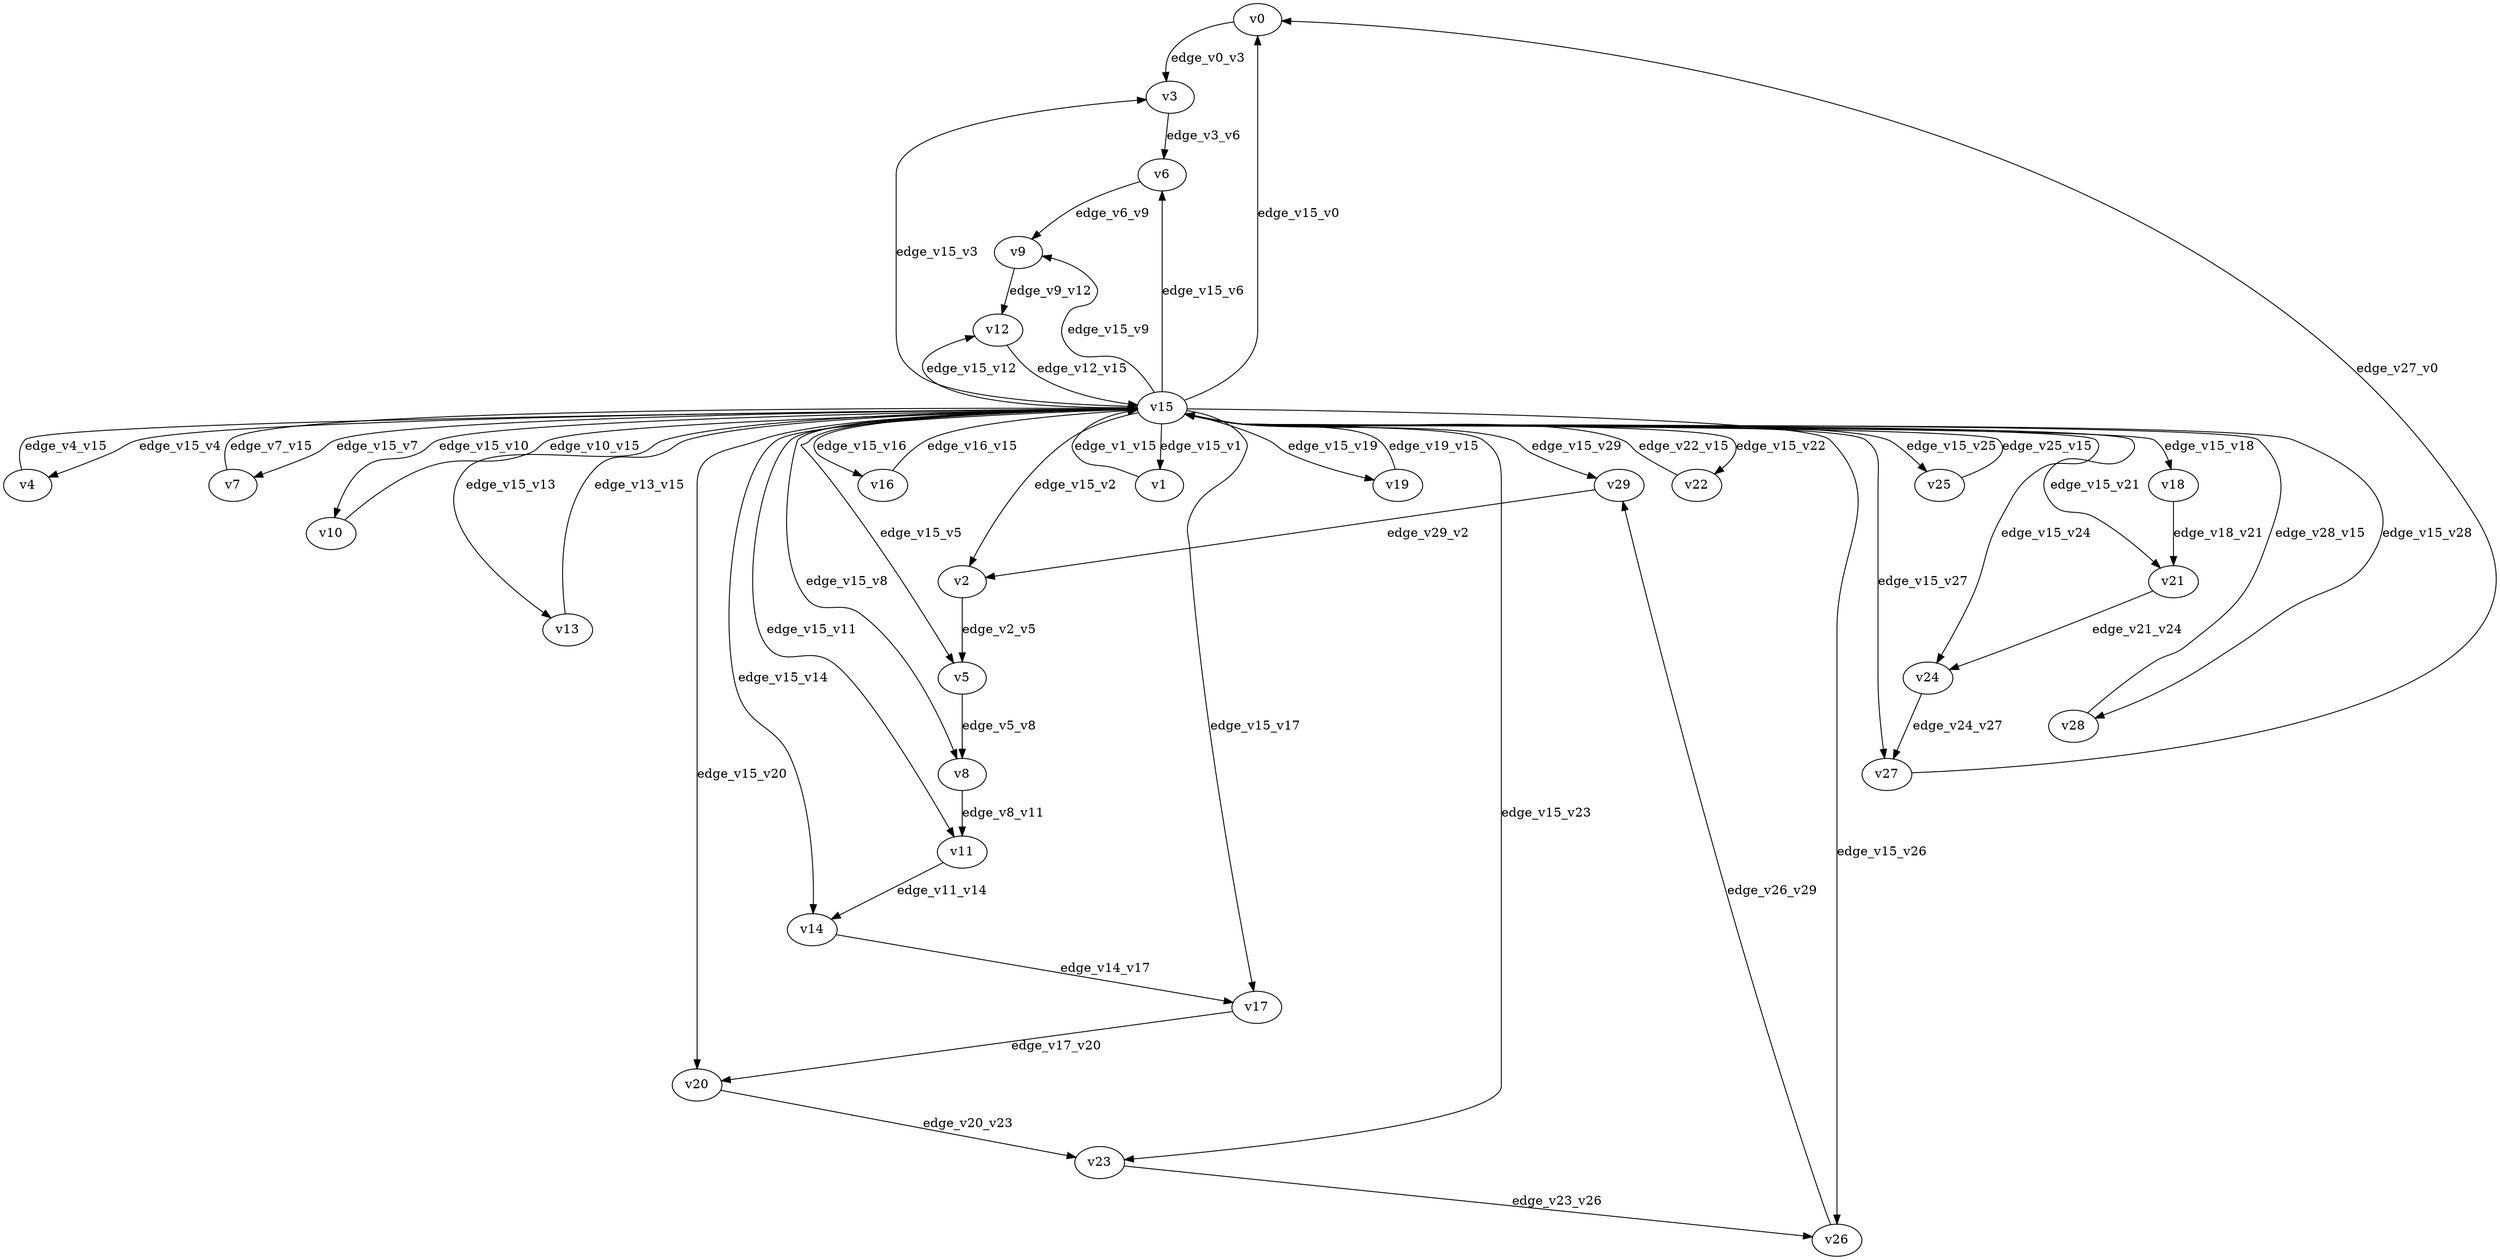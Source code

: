 digraph test032 {
    // Discounted game test case
    // Vertex properties: name [player=X]
    // Edge properties: [weight=Y, discount=Z]

    v0 [name="v0", player=0];
    v1 [name="v1", player=1];
    v2 [name="v2", player=0];
    v3 [name="v3", player=1];
    v4 [name="v4", player=0];
    v5 [name="v5", player=1];
    v6 [name="v6", player=0];
    v7 [name="v7", player=1];
    v8 [name="v8", player=0];
    v9 [name="v9", player=1];
    v10 [name="v10", player=0];
    v11 [name="v11", player=1];
    v12 [name="v12", player=0];
    v13 [name="v13", player=1];
    v14 [name="v14", player=0];
    v15 [name="v15", player=0];
    v16 [name="v16", player=0];
    v17 [name="v17", player=1];
    v18 [name="v18", player=0];
    v19 [name="v19", player=1];
    v20 [name="v20", player=0];
    v21 [name="v21", player=1];
    v22 [name="v22", player=0];
    v23 [name="v23", player=1];
    v24 [name="v24", player=0];
    v25 [name="v25", player=1];
    v26 [name="v26", player=0];
    v27 [name="v27", player=1];
    v28 [name="v28", player=0];
    v29 [name="v29", player=1];

    v15 -> v0 [label="edge_v15_v0", weight=6.29, discount=0.893];
    v15 -> v1 [label="edge_v15_v1", weight=6.19, discount=0.893];
    v1 -> v15 [label="edge_v1_v15", weight=6.51, discount=0.893];
    v15 -> v2 [label="edge_v15_v2", weight=-0.20, discount=0.893];
    v15 -> v3 [label="edge_v15_v3", weight=2.36, discount=0.893];
    v15 -> v4 [label="edge_v15_v4", weight=5.67, discount=0.893];
    v4 -> v15 [label="edge_v4_v15", weight=6.29, discount=0.893];
    v15 -> v5 [label="edge_v15_v5", weight=0.44, discount=0.893];
    v15 -> v6 [label="edge_v15_v6", weight=5.89, discount=0.893];
    v15 -> v7 [label="edge_v15_v7", weight=4.80, discount=0.893];
    v7 -> v15 [label="edge_v7_v15", weight=7.02, discount=0.893];
    v15 -> v8 [label="edge_v15_v8", weight=-0.14, discount=0.893];
    v15 -> v9 [label="edge_v15_v9", weight=-2.20, discount=0.893];
    v15 -> v10 [label="edge_v15_v10", weight=0.00, discount=0.893];
    v10 -> v15 [label="edge_v10_v15", weight=-0.13, discount=0.893];
    v15 -> v11 [label="edge_v15_v11", weight=1.78, discount=0.893];
    v15 -> v12 [label="edge_v15_v12", weight=5.77, discount=0.893];
    v15 -> v13 [label="edge_v15_v13", weight=-2.59, discount=0.893];
    v13 -> v15 [label="edge_v13_v15", weight=-1.77, discount=0.893];
    v15 -> v14 [label="edge_v15_v14", weight=6.99, discount=0.893];
    v15 -> v16 [label="edge_v15_v16", weight=1.49, discount=0.893];
    v16 -> v15 [label="edge_v16_v15", weight=-0.31, discount=0.893];
    v15 -> v17 [label="edge_v15_v17", weight=-3.13, discount=0.893];
    v15 -> v18 [label="edge_v15_v18", weight=5.49, discount=0.893];
    v15 -> v19 [label="edge_v15_v19", weight=7.31, discount=0.893];
    v19 -> v15 [label="edge_v19_v15", weight=8.34, discount=0.893];
    v15 -> v20 [label="edge_v15_v20", weight=8.52, discount=0.893];
    v15 -> v21 [label="edge_v15_v21", weight=-2.63, discount=0.893];
    v15 -> v22 [label="edge_v15_v22", weight=1.16, discount=0.893];
    v22 -> v15 [label="edge_v22_v15", weight=1.09, discount=0.893];
    v15 -> v23 [label="edge_v15_v23", weight=5.41, discount=0.893];
    v15 -> v24 [label="edge_v15_v24", weight=1.85, discount=0.893];
    v15 -> v25 [label="edge_v15_v25", weight=3.65, discount=0.893];
    v25 -> v15 [label="edge_v25_v15", weight=3.43, discount=0.893];
    v15 -> v26 [label="edge_v15_v26", weight=1.70, discount=0.893];
    v15 -> v27 [label="edge_v15_v27", weight=7.30, discount=0.893];
    v15 -> v28 [label="edge_v15_v28", weight=-3.46, discount=0.893];
    v28 -> v15 [label="edge_v28_v15", weight=-6.29, discount=0.893];
    v15 -> v29 [label="edge_v15_v29", weight=-3.63, discount=0.893];
    v0 -> v3 [label="edge_v0_v3", weight=3.26, discount=0.893];
    v2 -> v5 [label="edge_v2_v5", weight=4.01, discount=0.893];
    v3 -> v6 [label="edge_v3_v6", weight=-0.79, discount=0.893];
    v5 -> v8 [label="edge_v5_v8", weight=4.77, discount=0.893];
    v6 -> v9 [label="edge_v6_v9", weight=-2.57, discount=0.893];
    v8 -> v11 [label="edge_v8_v11", weight=4.54, discount=0.893];
    v9 -> v12 [label="edge_v9_v12", weight=3.25, discount=0.893];
    v11 -> v14 [label="edge_v11_v14", weight=-2.06, discount=0.893];
    v12 -> v15 [label="edge_v12_v15", weight=3.80, discount=0.893];
    v14 -> v17 [label="edge_v14_v17", weight=0.37, discount=0.893];
    v17 -> v20 [label="edge_v17_v20", weight=0.76, discount=0.893];
    v18 -> v21 [label="edge_v18_v21", weight=6.90, discount=0.893];
    v20 -> v23 [label="edge_v20_v23", weight=5.21, discount=0.893];
    v21 -> v24 [label="edge_v21_v24", weight=-0.89, discount=0.893];
    v23 -> v26 [label="edge_v23_v26", weight=0.61, discount=0.893];
    v24 -> v27 [label="edge_v24_v27", weight=5.40, discount=0.893];
    v26 -> v29 [label="edge_v26_v29", weight=-0.17, discount=0.893];
    v27 -> v0 [label="edge_v27_v0", weight=-1.75, discount=0.893];
    v29 -> v2 [label="edge_v29_v2", weight=-0.44, discount=0.893];
}
